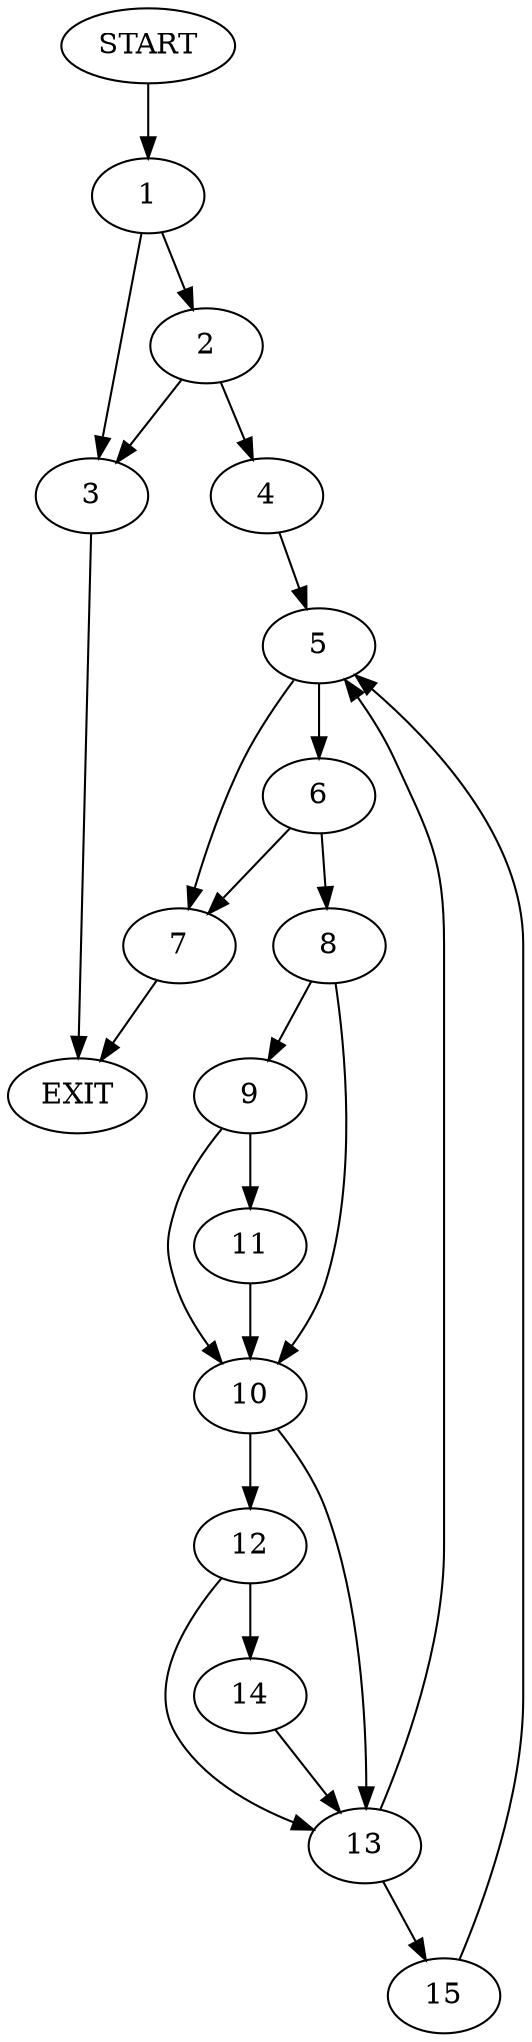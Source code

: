 digraph {
0 [label="START"]
16 [label="EXIT"]
0 -> 1
1 -> 2
1 -> 3
2 -> 4
2 -> 3
3 -> 16
4 -> 5
5 -> 6
5 -> 7
7 -> 16
6 -> 8
6 -> 7
8 -> 9
8 -> 10
9 -> 11
9 -> 10
10 -> 12
10 -> 13
11 -> 10
12 -> 14
12 -> 13
13 -> 5
13 -> 15
14 -> 13
15 -> 5
}
